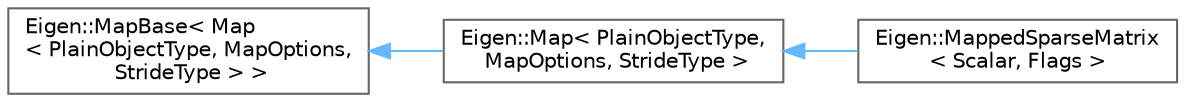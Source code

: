 digraph "类继承关系图"
{
 // LATEX_PDF_SIZE
  bgcolor="transparent";
  edge [fontname=Helvetica,fontsize=10,labelfontname=Helvetica,labelfontsize=10];
  node [fontname=Helvetica,fontsize=10,shape=box,height=0.2,width=0.4];
  rankdir="LR";
  Node0 [id="Node000000",label="Eigen::MapBase\< Map\l\< PlainObjectType, MapOptions,\l StrideType \> \>",height=0.2,width=0.4,color="grey40", fillcolor="white", style="filled",URL="$class_eigen_1_1_map_base.html",tooltip=" "];
  Node0 -> Node1 [id="edge4665_Node000000_Node000001",dir="back",color="steelblue1",style="solid",tooltip=" "];
  Node1 [id="Node000001",label="Eigen::Map\< PlainObjectType,\l MapOptions, StrideType \>",height=0.2,width=0.4,color="grey40", fillcolor="white", style="filled",URL="$class_eigen_1_1_map.html",tooltip="A matrix or vector expression mapping an existing array of data."];
  Node1 -> Node2 [id="edge4666_Node000001_Node000002",dir="back",color="steelblue1",style="solid",tooltip=" "];
  Node2 [id="Node000002",label="Eigen::MappedSparseMatrix\l\< Scalar, Flags \>",height=0.2,width=0.4,color="grey40", fillcolor="white", style="filled",URL="$class_eigen_1_1_mapped_sparse_matrix.html",tooltip=" "];
}

